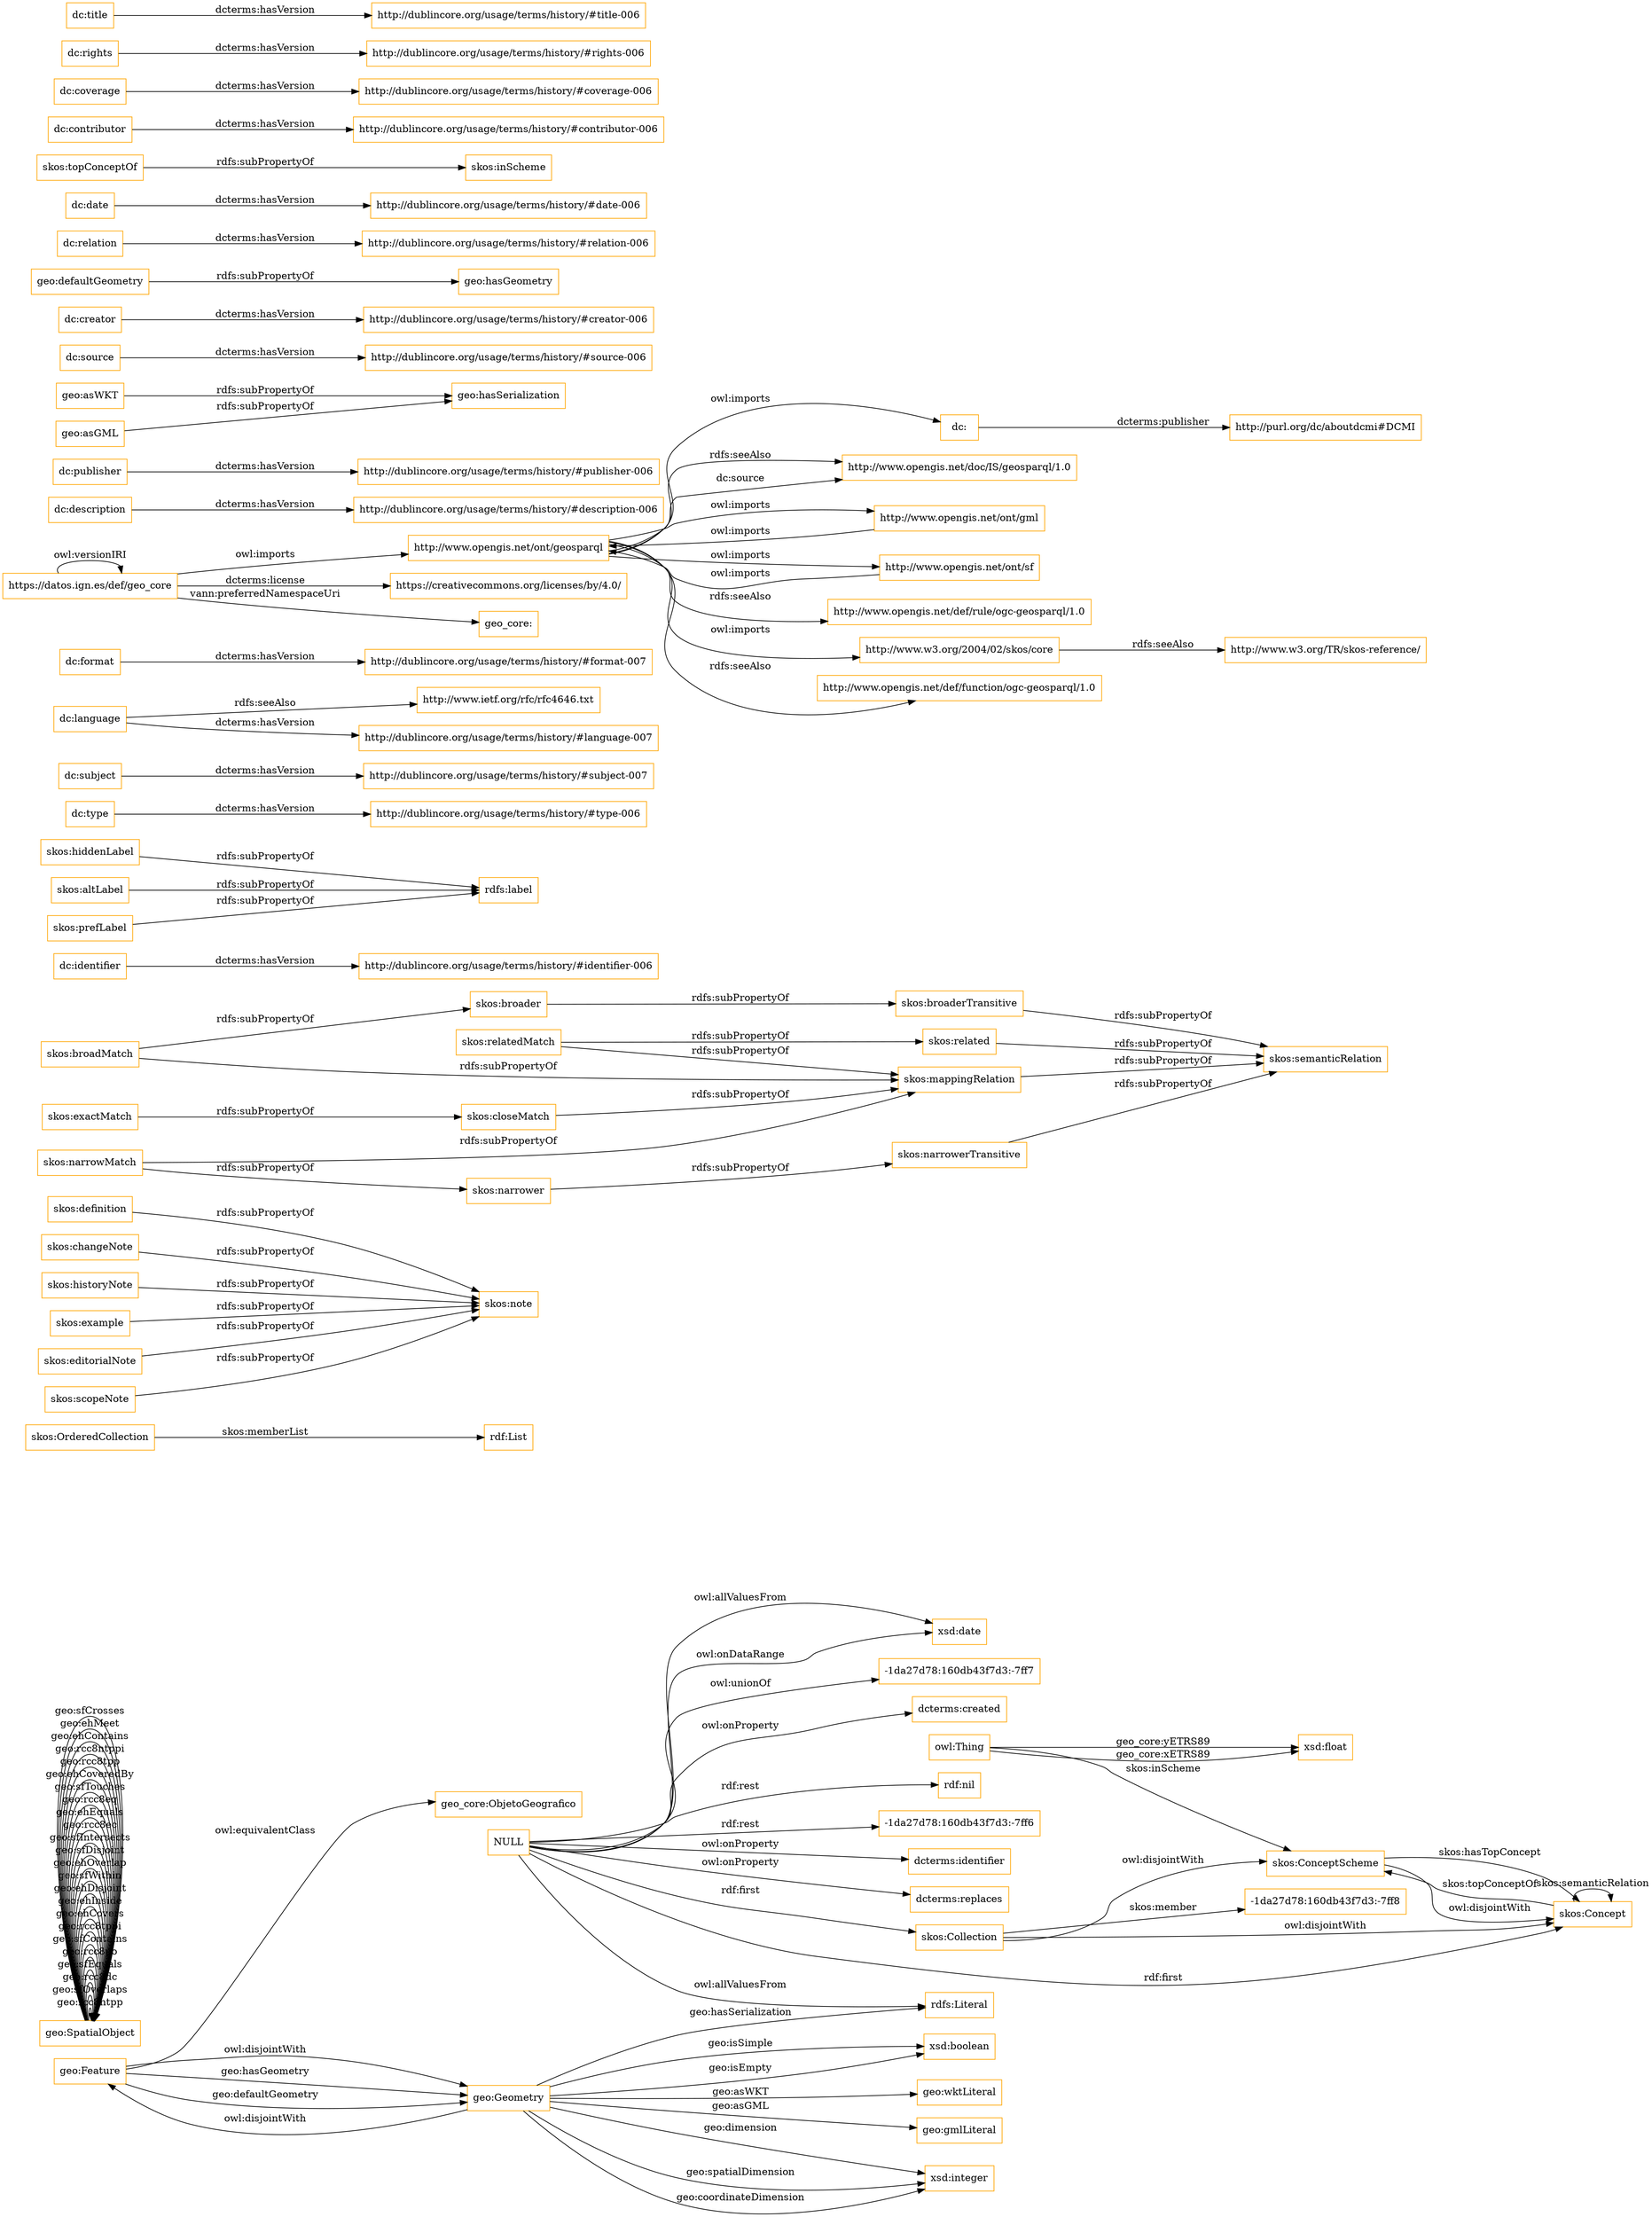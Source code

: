 digraph ar2dtool_diagram { 
rankdir=LR;
size="1501"
node [shape = rectangle, color="orange"]; "geo_core:ObjetoGeografico" "geo:Feature" "geo:Geometry" "geo:SpatialObject" "-1da27d78:160db43f7d3:-7ff8" "skos:OrderedCollection" "skos:Collection" "skos:ConceptScheme" "skos:Concept" ; /*classes style*/
	"skos:definition" -> "skos:note" [ label = "rdfs:subPropertyOf" ];
	"skos:relatedMatch" -> "skos:related" [ label = "rdfs:subPropertyOf" ];
	"skos:relatedMatch" -> "skos:mappingRelation" [ label = "rdfs:subPropertyOf" ];
	"dc:identifier" -> "http://dublincore.org/usage/terms/history/#identifier-006" [ label = "dcterms:hasVersion" ];
	"skos:changeNote" -> "skos:note" [ label = "rdfs:subPropertyOf" ];
	"skos:hiddenLabel" -> "rdfs:label" [ label = "rdfs:subPropertyOf" ];
	"dc:type" -> "http://dublincore.org/usage/terms/history/#type-006" [ label = "dcterms:hasVersion" ];
	"skos:related" -> "skos:semanticRelation" [ label = "rdfs:subPropertyOf" ];
	"dc:subject" -> "http://dublincore.org/usage/terms/history/#subject-007" [ label = "dcterms:hasVersion" ];
	"geo:Feature" -> "geo_core:ObjetoGeografico" [ label = "owl:equivalentClass" ];
	"geo:Feature" -> "geo:Geometry" [ label = "owl:disjointWith" ];
	"dc:language" -> "http://www.ietf.org/rfc/rfc4646.txt" [ label = "rdfs:seeAlso" ];
	"dc:language" -> "http://dublincore.org/usage/terms/history/#language-007" [ label = "dcterms:hasVersion" ];
	"dc:format" -> "http://dublincore.org/usage/terms/history/#format-007" [ label = "dcterms:hasVersion" ];
	"skos:ConceptScheme" -> "skos:Concept" [ label = "owl:disjointWith" ];
	"skos:altLabel" -> "rdfs:label" [ label = "rdfs:subPropertyOf" ];
	"dc:" -> "http://purl.org/dc/aboutdcmi#DCMI" [ label = "dcterms:publisher" ];
	"dc:description" -> "http://dublincore.org/usage/terms/history/#description-006" [ label = "dcterms:hasVersion" ];
	"dc:publisher" -> "http://dublincore.org/usage/terms/history/#publisher-006" [ label = "dcterms:hasVersion" ];
	"skos:narrower" -> "skos:narrowerTransitive" [ label = "rdfs:subPropertyOf" ];
	"skos:broader" -> "skos:broaderTransitive" [ label = "rdfs:subPropertyOf" ];
	"geo:asWKT" -> "geo:hasSerialization" [ label = "rdfs:subPropertyOf" ];
	"dc:source" -> "http://dublincore.org/usage/terms/history/#source-006" [ label = "dcterms:hasVersion" ];
	"skos:broaderTransitive" -> "skos:semanticRelation" [ label = "rdfs:subPropertyOf" ];
	"dc:creator" -> "http://dublincore.org/usage/terms/history/#creator-006" [ label = "dcterms:hasVersion" ];
	"skos:historyNote" -> "skos:note" [ label = "rdfs:subPropertyOf" ];
	"http://www.opengis.net/ont/geosparql" -> "http://www.opengis.net/doc/IS/geosparql/1.0" [ label = "rdfs:seeAlso" ];
	"http://www.opengis.net/ont/geosparql" -> "http://www.opengis.net/ont/gml" [ label = "owl:imports" ];
	"http://www.opengis.net/ont/geosparql" -> "http://www.opengis.net/ont/sf" [ label = "owl:imports" ];
	"http://www.opengis.net/ont/geosparql" -> "http://www.opengis.net/def/rule/ogc-geosparql/1.0" [ label = "rdfs:seeAlso" ];
	"http://www.opengis.net/ont/geosparql" -> "http://www.opengis.net/doc/IS/geosparql/1.0" [ label = "dc:source" ];
	"http://www.opengis.net/ont/geosparql" -> "dc:" [ label = "owl:imports" ];
	"http://www.opengis.net/ont/geosparql" -> "http://www.w3.org/2004/02/skos/core" [ label = "owl:imports" ];
	"http://www.opengis.net/ont/geosparql" -> "http://www.opengis.net/def/function/ogc-geosparql/1.0" [ label = "rdfs:seeAlso" ];
	"geo:asGML" -> "geo:hasSerialization" [ label = "rdfs:subPropertyOf" ];
	"skos:broadMatch" -> "skos:broader" [ label = "rdfs:subPropertyOf" ];
	"skos:broadMatch" -> "skos:mappingRelation" [ label = "rdfs:subPropertyOf" ];
	"http://www.opengis.net/ont/sf" -> "http://www.opengis.net/ont/geosparql" [ label = "owl:imports" ];
	"http://www.w3.org/2004/02/skos/core" -> "http://www.w3.org/TR/skos-reference/" [ label = "rdfs:seeAlso" ];
	"https://datos.ign.es/def/geo_core" -> "https://creativecommons.org/licenses/by/4.0/" [ label = "dcterms:license" ];
	"https://datos.ign.es/def/geo_core" -> "http://www.opengis.net/ont/geosparql" [ label = "owl:imports" ];
	"https://datos.ign.es/def/geo_core" -> "https://datos.ign.es/def/geo_core" [ label = "owl:versionIRI" ];
	"https://datos.ign.es/def/geo_core" -> "geo_core:" [ label = "vann:preferredNamespaceUri" ];
	"skos:narrowerTransitive" -> "skos:semanticRelation" [ label = "rdfs:subPropertyOf" ];
	"NULL" -> "xsd:date" [ label = "owl:allValuesFrom" ];
	"NULL" -> "xsd:date" [ label = "owl:onDataRange" ];
	"NULL" -> "skos:Concept" [ label = "rdf:first" ];
	"NULL" -> "-1da27d78:160db43f7d3:-7ff7" [ label = "owl:unionOf" ];
	"NULL" -> "dcterms:created" [ label = "owl:onProperty" ];
	"NULL" -> "rdf:nil" [ label = "rdf:rest" ];
	"NULL" -> "-1da27d78:160db43f7d3:-7ff6" [ label = "rdf:rest" ];
	"NULL" -> "rdfs:Literal" [ label = "owl:allValuesFrom" ];
	"NULL" -> "dcterms:identifier" [ label = "owl:onProperty" ];
	"NULL" -> "dcterms:replaces" [ label = "owl:onProperty" ];
	"NULL" -> "skos:Collection" [ label = "rdf:first" ];
	"geo:defaultGeometry" -> "geo:hasGeometry" [ label = "rdfs:subPropertyOf" ];
	"skos:prefLabel" -> "rdfs:label" [ label = "rdfs:subPropertyOf" ];
	"dc:relation" -> "http://dublincore.org/usage/terms/history/#relation-006" [ label = "dcterms:hasVersion" ];
	"skos:narrowMatch" -> "skos:narrower" [ label = "rdfs:subPropertyOf" ];
	"skos:narrowMatch" -> "skos:mappingRelation" [ label = "rdfs:subPropertyOf" ];
	"skos:example" -> "skos:note" [ label = "rdfs:subPropertyOf" ];
	"dc:date" -> "http://dublincore.org/usage/terms/history/#date-006" [ label = "dcterms:hasVersion" ];
	"geo:Geometry" -> "geo:Feature" [ label = "owl:disjointWith" ];
	"skos:mappingRelation" -> "skos:semanticRelation" [ label = "rdfs:subPropertyOf" ];
	"skos:Collection" -> "skos:ConceptScheme" [ label = "owl:disjointWith" ];
	"skos:Collection" -> "skos:Concept" [ label = "owl:disjointWith" ];
	"skos:topConceptOf" -> "skos:inScheme" [ label = "rdfs:subPropertyOf" ];
	"skos:exactMatch" -> "skos:closeMatch" [ label = "rdfs:subPropertyOf" ];
	"dc:contributor" -> "http://dublincore.org/usage/terms/history/#contributor-006" [ label = "dcterms:hasVersion" ];
	"dc:coverage" -> "http://dublincore.org/usage/terms/history/#coverage-006" [ label = "dcterms:hasVersion" ];
	"skos:editorialNote" -> "skos:note" [ label = "rdfs:subPropertyOf" ];
	"skos:closeMatch" -> "skos:mappingRelation" [ label = "rdfs:subPropertyOf" ];
	"dc:rights" -> "http://dublincore.org/usage/terms/history/#rights-006" [ label = "dcterms:hasVersion" ];
	"dc:title" -> "http://dublincore.org/usage/terms/history/#title-006" [ label = "dcterms:hasVersion" ];
	"http://www.opengis.net/ont/gml" -> "http://www.opengis.net/ont/geosparql" [ label = "owl:imports" ];
	"skos:scopeNote" -> "skos:note" [ label = "rdfs:subPropertyOf" ];
	"geo:SpatialObject" -> "geo:SpatialObject" [ label = "geo:rcc8ntpp" ];
	"geo:SpatialObject" -> "geo:SpatialObject" [ label = "geo:sfOverlaps" ];
	"geo:Feature" -> "geo:Geometry" [ label = "geo:hasGeometry" ];
	"geo:Geometry" -> "geo:gmlLiteral" [ label = "geo:asGML" ];
	"geo:SpatialObject" -> "geo:SpatialObject" [ label = "geo:rcc8dc" ];
	"geo:SpatialObject" -> "geo:SpatialObject" [ label = "geo:sfEquals" ];
	"geo:SpatialObject" -> "geo:SpatialObject" [ label = "geo:rcc8po" ];
	"skos:ConceptScheme" -> "skos:Concept" [ label = "skos:hasTopConcept" ];
	"geo:SpatialObject" -> "geo:SpatialObject" [ label = "geo:sfContains" ];
	"owl:Thing" -> "skos:ConceptScheme" [ label = "skos:inScheme" ];
	"owl:Thing" -> "xsd:float" [ label = "geo_core:xETRS89" ];
	"geo:Geometry" -> "xsd:integer" [ label = "geo:spatialDimension" ];
	"geo:Geometry" -> "xsd:boolean" [ label = "geo:isSimple" ];
	"skos:OrderedCollection" -> "rdf:List" [ label = "skos:memberList" ];
	"geo:SpatialObject" -> "geo:SpatialObject" [ label = "geo:rcc8tppi" ];
	"geo:SpatialObject" -> "geo:SpatialObject" [ label = "geo:ehCovers" ];
	"geo:Geometry" -> "rdfs:Literal" [ label = "geo:hasSerialization" ];
	"geo:SpatialObject" -> "geo:SpatialObject" [ label = "geo:ehInside" ];
	"geo:Geometry" -> "xsd:boolean" [ label = "geo:isEmpty" ];
	"geo:Feature" -> "geo:Geometry" [ label = "geo:defaultGeometry" ];
	"geo:SpatialObject" -> "geo:SpatialObject" [ label = "geo:ehDisjoint" ];
	"geo:SpatialObject" -> "geo:SpatialObject" [ label = "geo:sfWithin" ];
	"geo:SpatialObject" -> "geo:SpatialObject" [ label = "geo:ehOverlap" ];
	"geo:SpatialObject" -> "geo:SpatialObject" [ label = "geo:sfDisjoint" ];
	"geo:Geometry" -> "geo:wktLiteral" [ label = "geo:asWKT" ];
	"skos:Concept" -> "skos:ConceptScheme" [ label = "skos:topConceptOf" ];
	"geo:Geometry" -> "xsd:integer" [ label = "geo:coordinateDimension" ];
	"skos:Collection" -> "-1da27d78:160db43f7d3:-7ff8" [ label = "skos:member" ];
	"geo:SpatialObject" -> "geo:SpatialObject" [ label = "geo:sfIntersects" ];
	"owl:Thing" -> "xsd:float" [ label = "geo_core:yETRS89" ];
	"geo:SpatialObject" -> "geo:SpatialObject" [ label = "geo:rcc8ec" ];
	"geo:SpatialObject" -> "geo:SpatialObject" [ label = "geo:ehEquals" ];
	"geo:Geometry" -> "xsd:integer" [ label = "geo:dimension" ];
	"geo:SpatialObject" -> "geo:SpatialObject" [ label = "geo:rcc8eq" ];
	"geo:SpatialObject" -> "geo:SpatialObject" [ label = "geo:sfTouches" ];
	"geo:SpatialObject" -> "geo:SpatialObject" [ label = "geo:ehCoveredBy" ];
	"geo:SpatialObject" -> "geo:SpatialObject" [ label = "geo:rcc8tpp" ];
	"skos:Concept" -> "skos:Concept" [ label = "skos:semanticRelation" ];
	"geo:SpatialObject" -> "geo:SpatialObject" [ label = "geo:rcc8ntppi" ];
	"geo:SpatialObject" -> "geo:SpatialObject" [ label = "geo:ehContains" ];
	"geo:SpatialObject" -> "geo:SpatialObject" [ label = "geo:ehMeet" ];
	"geo:SpatialObject" -> "geo:SpatialObject" [ label = "geo:sfCrosses" ];

}
